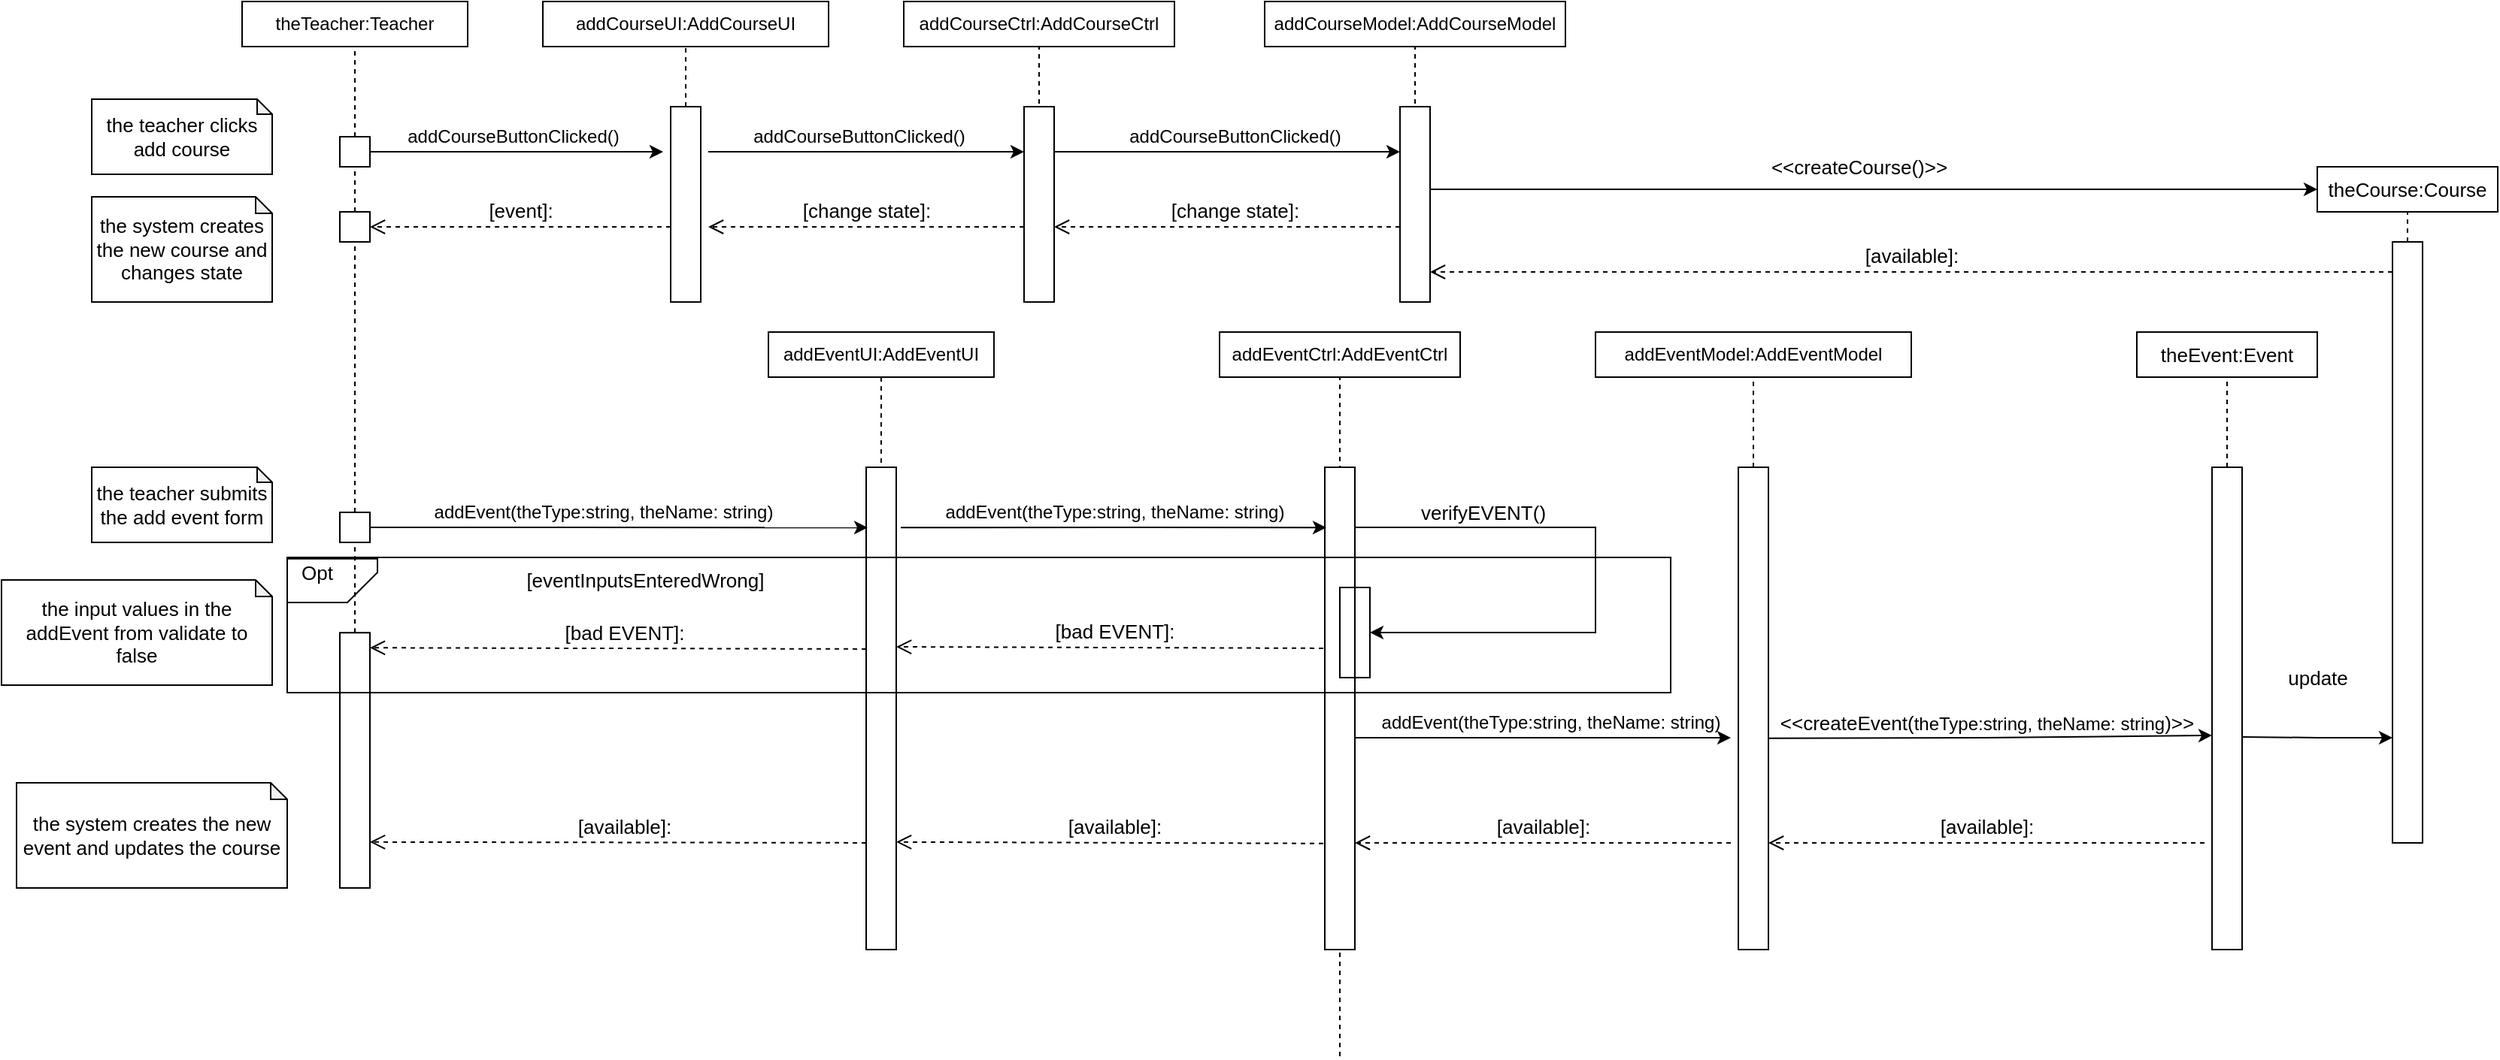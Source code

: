 <mxfile version="16.5.4" type="github">
  <diagram id="kgpKYQtTHZ0yAKxKKP6v" name="Page-1">
    <mxGraphModel dx="1796" dy="511" grid="1" gridSize="10" guides="1" tooltips="1" connect="1" arrows="1" fold="1" page="1" pageScale="1" pageWidth="850" pageHeight="1100" math="0" shadow="0">
      <root>
        <mxCell id="0" />
        <mxCell id="1" parent="0" />
        <mxCell id="Bq1i4UpmWdYSBmSz_STu-2" value="theTeacher:Teacher" style="rounded=0;whiteSpace=wrap;html=1;" vertex="1" parent="1">
          <mxGeometry x="60" y="80" width="150" height="30" as="geometry" />
        </mxCell>
        <mxCell id="Bq1i4UpmWdYSBmSz_STu-3" value="addCourseUI:AddCourseUI" style="rounded=0;whiteSpace=wrap;html=1;" vertex="1" parent="1">
          <mxGeometry x="260" y="80" width="190" height="30" as="geometry" />
        </mxCell>
        <mxCell id="Bq1i4UpmWdYSBmSz_STu-4" value="addCourseCtrl:AddCourseCtrl" style="rounded=0;whiteSpace=wrap;html=1;" vertex="1" parent="1">
          <mxGeometry x="500" y="80" width="180" height="30" as="geometry" />
        </mxCell>
        <mxCell id="Bq1i4UpmWdYSBmSz_STu-5" value="addCourseModel:AddCourseModel" style="rounded=0;whiteSpace=wrap;html=1;" vertex="1" parent="1">
          <mxGeometry x="740" y="80" width="200" height="30" as="geometry" />
        </mxCell>
        <mxCell id="Bq1i4UpmWdYSBmSz_STu-6" value="addEventUI:AddEventUI" style="rounded=0;whiteSpace=wrap;html=1;" vertex="1" parent="1">
          <mxGeometry x="410" y="300" width="150" height="30" as="geometry" />
        </mxCell>
        <mxCell id="Bq1i4UpmWdYSBmSz_STu-7" value="addEventModel:AddEventModel" style="rounded=0;whiteSpace=wrap;html=1;" vertex="1" parent="1">
          <mxGeometry x="960" y="300" width="210" height="30" as="geometry" />
        </mxCell>
        <mxCell id="Bq1i4UpmWdYSBmSz_STu-8" value="addEventCtrl:AddEventCtrl" style="rounded=0;whiteSpace=wrap;html=1;" vertex="1" parent="1">
          <mxGeometry x="710" y="300" width="160" height="30" as="geometry" />
        </mxCell>
        <mxCell id="Bq1i4UpmWdYSBmSz_STu-9" value="" style="endArrow=none;dashed=1;html=1;rounded=0;entryX=0.5;entryY=1;entryDx=0;entryDy=0;startArrow=none;" edge="1" parent="1" source="Bq1i4UpmWdYSBmSz_STu-10" target="Bq1i4UpmWdYSBmSz_STu-2">
          <mxGeometry width="50" height="50" relative="1" as="geometry">
            <mxPoint x="135" y="480" as="sourcePoint" />
            <mxPoint x="360" y="240" as="targetPoint" />
          </mxGeometry>
        </mxCell>
        <mxCell id="Bq1i4UpmWdYSBmSz_STu-11" value="" style="endArrow=none;dashed=1;html=1;rounded=0;entryX=0.5;entryY=1;entryDx=0;entryDy=0;startArrow=none;" edge="1" parent="1" source="Bq1i4UpmWdYSBmSz_STu-14" target="Bq1i4UpmWdYSBmSz_STu-3">
          <mxGeometry width="50" height="50" relative="1" as="geometry">
            <mxPoint x="355" y="480" as="sourcePoint" />
            <mxPoint x="360" y="240" as="targetPoint" />
          </mxGeometry>
        </mxCell>
        <mxCell id="Bq1i4UpmWdYSBmSz_STu-14" value="" style="rounded=0;whiteSpace=wrap;html=1;" vertex="1" parent="1">
          <mxGeometry x="345" y="150" width="20" height="130" as="geometry" />
        </mxCell>
        <mxCell id="Bq1i4UpmWdYSBmSz_STu-17" value="" style="endArrow=none;dashed=1;html=1;rounded=0;entryX=0.5;entryY=1;entryDx=0;entryDy=0;exitX=0.5;exitY=1;exitDx=0;exitDy=0;" edge="1" parent="1" source="Bq1i4UpmWdYSBmSz_STu-18" target="Bq1i4UpmWdYSBmSz_STu-4">
          <mxGeometry width="50" height="50" relative="1" as="geometry">
            <mxPoint x="590" y="300" as="sourcePoint" />
            <mxPoint x="360" y="240" as="targetPoint" />
          </mxGeometry>
        </mxCell>
        <mxCell id="Bq1i4UpmWdYSBmSz_STu-18" value="" style="rounded=0;whiteSpace=wrap;html=1;" vertex="1" parent="1">
          <mxGeometry x="580" y="150" width="20" height="130" as="geometry" />
        </mxCell>
        <mxCell id="Bq1i4UpmWdYSBmSz_STu-10" value="" style="whiteSpace=wrap;html=1;aspect=fixed;" vertex="1" parent="1">
          <mxGeometry x="125" y="170" width="20" height="20" as="geometry" />
        </mxCell>
        <mxCell id="Bq1i4UpmWdYSBmSz_STu-19" value="" style="endArrow=none;dashed=1;html=1;rounded=0;entryX=0.5;entryY=1;entryDx=0;entryDy=0;startArrow=none;" edge="1" parent="1" source="Bq1i4UpmWdYSBmSz_STu-52" target="Bq1i4UpmWdYSBmSz_STu-10">
          <mxGeometry width="50" height="50" relative="1" as="geometry">
            <mxPoint x="135" y="480" as="sourcePoint" />
            <mxPoint x="135" y="110" as="targetPoint" />
          </mxGeometry>
        </mxCell>
        <mxCell id="Bq1i4UpmWdYSBmSz_STu-21" value="" style="group" vertex="1" connectable="0" parent="1">
          <mxGeometry x="160" y="160" width="160" height="20" as="geometry" />
        </mxCell>
        <mxCell id="Bq1i4UpmWdYSBmSz_STu-12" value="" style="endArrow=classic;html=1;rounded=0;exitX=1;exitY=0.5;exitDx=0;exitDy=0;" edge="1" parent="Bq1i4UpmWdYSBmSz_STu-21" source="Bq1i4UpmWdYSBmSz_STu-10">
          <mxGeometry width="50" height="50" relative="1" as="geometry">
            <mxPoint x="150" y="130" as="sourcePoint" />
            <mxPoint x="180" y="20" as="targetPoint" />
          </mxGeometry>
        </mxCell>
        <mxCell id="Bq1i4UpmWdYSBmSz_STu-16" value="addCourseButtonClicked()" style="text;html=1;align=center;verticalAlign=middle;resizable=0;points=[];autosize=1;strokeColor=none;fillColor=none;" vertex="1" parent="Bq1i4UpmWdYSBmSz_STu-21">
          <mxGeometry width="160" height="20" as="geometry" />
        </mxCell>
        <mxCell id="Bq1i4UpmWdYSBmSz_STu-23" value="" style="endArrow=classic;html=1;rounded=0;" edge="1" parent="1">
          <mxGeometry width="50" height="50" relative="1" as="geometry">
            <mxPoint x="370" y="180" as="sourcePoint" />
            <mxPoint x="580" y="180" as="targetPoint" />
            <Array as="points" />
          </mxGeometry>
        </mxCell>
        <mxCell id="Bq1i4UpmWdYSBmSz_STu-24" value="addCourseButtonClicked()" style="text;html=1;align=center;verticalAlign=middle;resizable=0;points=[];autosize=1;strokeColor=none;fillColor=none;" vertex="1" parent="1">
          <mxGeometry x="390" y="160" width="160" height="20" as="geometry" />
        </mxCell>
        <mxCell id="Bq1i4UpmWdYSBmSz_STu-27" value="" style="endArrow=none;dashed=1;html=1;rounded=0;entryX=0.5;entryY=1;entryDx=0;entryDy=0;exitX=0.5;exitY=1;exitDx=0;exitDy=0;" edge="1" parent="1" source="Bq1i4UpmWdYSBmSz_STu-28" target="Bq1i4UpmWdYSBmSz_STu-5">
          <mxGeometry width="50" height="50" relative="1" as="geometry">
            <mxPoint x="840" y="370" as="sourcePoint" />
            <mxPoint x="800" y="240" as="targetPoint" />
          </mxGeometry>
        </mxCell>
        <mxCell id="Bq1i4UpmWdYSBmSz_STu-28" value="" style="rounded=0;whiteSpace=wrap;html=1;" vertex="1" parent="1">
          <mxGeometry x="830" y="150" width="20" height="130" as="geometry" />
        </mxCell>
        <mxCell id="Bq1i4UpmWdYSBmSz_STu-29" value="" style="endArrow=classic;html=1;rounded=0;" edge="1" parent="1">
          <mxGeometry width="50" height="50" relative="1" as="geometry">
            <mxPoint x="600" y="180" as="sourcePoint" />
            <mxPoint x="830" y="180" as="targetPoint" />
            <Array as="points" />
          </mxGeometry>
        </mxCell>
        <mxCell id="Bq1i4UpmWdYSBmSz_STu-30" value="addCourseButtonClicked()" style="text;html=1;align=center;verticalAlign=middle;resizable=0;points=[];autosize=1;strokeColor=none;fillColor=none;" vertex="1" parent="1">
          <mxGeometry x="640" y="160" width="160" height="20" as="geometry" />
        </mxCell>
        <mxCell id="Bq1i4UpmWdYSBmSz_STu-33" value="&lt;font style=&quot;font-size: 13px&quot;&gt;[change state]:&lt;/font&gt;" style="html=1;verticalAlign=bottom;endArrow=open;dashed=1;endSize=8;rounded=0;" edge="1" parent="1">
          <mxGeometry x="-0.043" relative="1" as="geometry">
            <mxPoint x="830" y="230" as="sourcePoint" />
            <mxPoint x="600" y="230" as="targetPoint" />
            <Array as="points">
              <mxPoint x="730" y="230" />
            </Array>
            <mxPoint as="offset" />
          </mxGeometry>
        </mxCell>
        <mxCell id="Bq1i4UpmWdYSBmSz_STu-34" value="&lt;font style=&quot;font-size: 13px&quot;&gt;[change state]:&lt;/font&gt;" style="html=1;verticalAlign=bottom;endArrow=open;dashed=1;endSize=8;rounded=0;" edge="1" parent="1">
          <mxGeometry relative="1" as="geometry">
            <mxPoint x="580" y="230" as="sourcePoint" />
            <mxPoint x="370" y="230" as="targetPoint" />
            <Array as="points">
              <mxPoint x="470" y="230" />
            </Array>
          </mxGeometry>
        </mxCell>
        <mxCell id="Bq1i4UpmWdYSBmSz_STu-44" value="theCourse:Course" style="rounded=0;whiteSpace=wrap;html=1;fontSize=13;" vertex="1" parent="1">
          <mxGeometry x="1440" y="190" width="120" height="30" as="geometry" />
        </mxCell>
        <mxCell id="Bq1i4UpmWdYSBmSz_STu-45" value="" style="endArrow=classic;html=1;rounded=0;fontSize=13;entryX=0;entryY=0.5;entryDx=0;entryDy=0;" edge="1" parent="1" target="Bq1i4UpmWdYSBmSz_STu-44">
          <mxGeometry width="50" height="50" relative="1" as="geometry">
            <mxPoint x="850" y="205" as="sourcePoint" />
            <mxPoint x="840" y="240" as="targetPoint" />
          </mxGeometry>
        </mxCell>
        <mxCell id="Bq1i4UpmWdYSBmSz_STu-46" value="&lt;font style=&quot;font-size: 13px&quot;&gt;&amp;lt;&amp;lt;createCourse()&amp;gt;&amp;gt;&lt;/font&gt;" style="text;html=1;align=center;verticalAlign=middle;resizable=0;points=[];autosize=1;strokeColor=none;fillColor=none;fontSize=13;" vertex="1" parent="1">
          <mxGeometry x="1070" y="180" width="130" height="20" as="geometry" />
        </mxCell>
        <mxCell id="Bq1i4UpmWdYSBmSz_STu-47" value="" style="endArrow=none;dashed=1;html=1;rounded=0;fontSize=14;entryX=0.5;entryY=1;entryDx=0;entryDy=0;startArrow=none;" edge="1" parent="1" source="Bq1i4UpmWdYSBmSz_STu-48" target="Bq1i4UpmWdYSBmSz_STu-44">
          <mxGeometry width="50" height="50" relative="1" as="geometry">
            <mxPoint x="1040" y="510" as="sourcePoint" />
            <mxPoint x="840" y="240" as="targetPoint" />
          </mxGeometry>
        </mxCell>
        <mxCell id="Bq1i4UpmWdYSBmSz_STu-48" value="" style="rounded=0;whiteSpace=wrap;html=1;fontSize=14;" vertex="1" parent="1">
          <mxGeometry x="1490" y="240" width="20" height="400" as="geometry" />
        </mxCell>
        <mxCell id="Bq1i4UpmWdYSBmSz_STu-49" value="" style="endArrow=none;dashed=1;html=1;rounded=0;fontSize=14;entryX=0.5;entryY=1;entryDx=0;entryDy=0;exitX=0.5;exitY=1;exitDx=0;exitDy=0;" edge="1" parent="1" source="Bq1i4UpmWdYSBmSz_STu-48" target="Bq1i4UpmWdYSBmSz_STu-48">
          <mxGeometry width="50" height="50" relative="1" as="geometry">
            <mxPoint x="1040" y="510" as="sourcePoint" />
            <mxPoint x="1040" y="220" as="targetPoint" />
          </mxGeometry>
        </mxCell>
        <mxCell id="Bq1i4UpmWdYSBmSz_STu-50" value="&lt;span style=&quot;font-size: 13px&quot;&gt;[available]:&lt;/span&gt;" style="html=1;verticalAlign=bottom;endArrow=open;dashed=1;endSize=8;rounded=0;exitX=0;exitY=0.05;exitDx=0;exitDy=0;exitPerimeter=0;" edge="1" parent="1" source="Bq1i4UpmWdYSBmSz_STu-48">
          <mxGeometry relative="1" as="geometry">
            <mxPoint x="1030" y="260" as="sourcePoint" />
            <mxPoint x="850" y="260" as="targetPoint" />
            <Array as="points">
              <mxPoint x="920" y="260" />
            </Array>
          </mxGeometry>
        </mxCell>
        <mxCell id="Bq1i4UpmWdYSBmSz_STu-51" value="&lt;font style=&quot;font-size: 13px&quot;&gt;[event]:&lt;/font&gt;" style="html=1;verticalAlign=bottom;endArrow=open;dashed=1;endSize=8;rounded=0;entryX=1;entryY=0.5;entryDx=0;entryDy=0;" edge="1" parent="1" target="Bq1i4UpmWdYSBmSz_STu-52">
          <mxGeometry relative="1" as="geometry">
            <mxPoint x="345" y="230" as="sourcePoint" />
            <mxPoint x="135" y="230" as="targetPoint" />
            <Array as="points">
              <mxPoint x="235" y="230" />
            </Array>
          </mxGeometry>
        </mxCell>
        <mxCell id="Bq1i4UpmWdYSBmSz_STu-52" value="" style="whiteSpace=wrap;html=1;aspect=fixed;" vertex="1" parent="1">
          <mxGeometry x="125" y="220" width="20" height="20" as="geometry" />
        </mxCell>
        <mxCell id="Bq1i4UpmWdYSBmSz_STu-53" value="" style="endArrow=none;dashed=1;html=1;rounded=0;entryX=0.5;entryY=1;entryDx=0;entryDy=0;startArrow=none;" edge="1" parent="1" source="Bq1i4UpmWdYSBmSz_STu-54" target="Bq1i4UpmWdYSBmSz_STu-52">
          <mxGeometry width="50" height="50" relative="1" as="geometry">
            <mxPoint x="135" y="480" as="sourcePoint" />
            <mxPoint x="135" y="190" as="targetPoint" />
          </mxGeometry>
        </mxCell>
        <mxCell id="Bq1i4UpmWdYSBmSz_STu-54" value="" style="whiteSpace=wrap;html=1;aspect=fixed;" vertex="1" parent="1">
          <mxGeometry x="125" y="420" width="20" height="20" as="geometry" />
        </mxCell>
        <mxCell id="Bq1i4UpmWdYSBmSz_STu-55" value="" style="endArrow=none;dashed=1;html=1;rounded=0;entryX=0.5;entryY=1;entryDx=0;entryDy=0;startArrow=none;exitX=0.5;exitY=0;exitDx=0;exitDy=0;" edge="1" parent="1" source="Bq1i4UpmWdYSBmSz_STu-108" target="Bq1i4UpmWdYSBmSz_STu-54">
          <mxGeometry width="50" height="50" relative="1" as="geometry">
            <mxPoint x="135" y="500.12" as="sourcePoint" />
            <mxPoint x="135" y="240" as="targetPoint" />
          </mxGeometry>
        </mxCell>
        <mxCell id="Bq1i4UpmWdYSBmSz_STu-56" value="" style="group" vertex="1" connectable="0" parent="1">
          <mxGeometry x="170" y="390" width="160" height="20" as="geometry" />
        </mxCell>
        <mxCell id="Bq1i4UpmWdYSBmSz_STu-58" value="addEvent(theType:string, theName: string)" style="text;html=1;align=center;verticalAlign=middle;resizable=0;points=[];autosize=1;strokeColor=none;fillColor=none;" vertex="1" parent="1">
          <mxGeometry x="180" y="410" width="240" height="20" as="geometry" />
        </mxCell>
        <mxCell id="Bq1i4UpmWdYSBmSz_STu-59" value="" style="endArrow=none;dashed=1;html=1;rounded=0;fontSize=13;exitX=0.5;exitY=1;exitDx=0;exitDy=0;" edge="1" parent="1" source="Bq1i4UpmWdYSBmSz_STu-6" target="Bq1i4UpmWdYSBmSz_STu-60">
          <mxGeometry width="50" height="50" relative="1" as="geometry">
            <mxPoint x="470" y="370" as="sourcePoint" />
            <mxPoint x="485" y="681" as="targetPoint" />
          </mxGeometry>
        </mxCell>
        <mxCell id="Bq1i4UpmWdYSBmSz_STu-60" value="" style="rounded=0;whiteSpace=wrap;html=1;fontSize=13;" vertex="1" parent="1">
          <mxGeometry x="475" y="390" width="20" height="321" as="geometry" />
        </mxCell>
        <mxCell id="Bq1i4UpmWdYSBmSz_STu-57" value="" style="endArrow=classic;html=1;rounded=0;exitX=1;exitY=0.5;exitDx=0;exitDy=0;entryX=0.05;entryY=0.125;entryDx=0;entryDy=0;entryPerimeter=0;" edge="1" parent="1" source="Bq1i4UpmWdYSBmSz_STu-54" target="Bq1i4UpmWdYSBmSz_STu-60">
          <mxGeometry width="50" height="50" relative="1" as="geometry">
            <mxPoint x="320" y="520" as="sourcePoint" />
            <mxPoint x="470" y="430" as="targetPoint" />
          </mxGeometry>
        </mxCell>
        <mxCell id="Bq1i4UpmWdYSBmSz_STu-61" value="" style="endArrow=none;dashed=1;html=1;rounded=0;fontSize=13;entryX=0.5;entryY=1;entryDx=0;entryDy=0;" edge="1" parent="1" target="Bq1i4UpmWdYSBmSz_STu-8">
          <mxGeometry width="50" height="50" relative="1" as="geometry">
            <mxPoint x="790" y="782" as="sourcePoint" />
            <mxPoint x="610" y="420" as="targetPoint" />
          </mxGeometry>
        </mxCell>
        <mxCell id="Bq1i4UpmWdYSBmSz_STu-62" value="" style="rounded=0;whiteSpace=wrap;html=1;fontSize=13;" vertex="1" parent="1">
          <mxGeometry x="780" y="390" width="20" height="321" as="geometry" />
        </mxCell>
        <mxCell id="Bq1i4UpmWdYSBmSz_STu-63" value="addEvent(theType:string, theName: string)" style="text;html=1;align=center;verticalAlign=middle;resizable=0;points=[];autosize=1;strokeColor=none;fillColor=none;" vertex="1" parent="1">
          <mxGeometry x="520" y="410" width="240" height="20" as="geometry" />
        </mxCell>
        <mxCell id="Bq1i4UpmWdYSBmSz_STu-65" value="" style="endArrow=classic;html=1;rounded=0;entryX=0.05;entryY=0.125;entryDx=0;entryDy=0;entryPerimeter=0;exitX=1.15;exitY=0.125;exitDx=0;exitDy=0;exitPerimeter=0;" edge="1" parent="1" source="Bq1i4UpmWdYSBmSz_STu-60">
          <mxGeometry width="50" height="50" relative="1" as="geometry">
            <mxPoint x="500" y="430" as="sourcePoint" />
            <mxPoint x="781" y="430.125" as="targetPoint" />
            <Array as="points">
              <mxPoint x="640" y="430" />
            </Array>
          </mxGeometry>
        </mxCell>
        <mxCell id="Bq1i4UpmWdYSBmSz_STu-66" value="" style="rounded=0;whiteSpace=wrap;html=1;fontSize=13;" vertex="1" parent="1">
          <mxGeometry x="1055" y="390" width="20" height="321" as="geometry" />
        </mxCell>
        <mxCell id="Bq1i4UpmWdYSBmSz_STu-68" value="addEvent(theType:string, theName: string)" style="text;html=1;align=center;verticalAlign=middle;resizable=0;points=[];autosize=1;strokeColor=none;fillColor=none;" vertex="1" parent="1">
          <mxGeometry x="810" y="550" width="240" height="20" as="geometry" />
        </mxCell>
        <mxCell id="Bq1i4UpmWdYSBmSz_STu-69" value="" style="endArrow=classic;html=1;rounded=0;fontSize=13;" edge="1" parent="1">
          <mxGeometry width="50" height="50" relative="1" as="geometry">
            <mxPoint x="800" y="570" as="sourcePoint" />
            <mxPoint x="1050" y="570" as="targetPoint" />
            <Array as="points" />
          </mxGeometry>
        </mxCell>
        <mxCell id="Bq1i4UpmWdYSBmSz_STu-70" value="" style="endArrow=none;dashed=1;html=1;rounded=0;fontSize=13;entryX=0.5;entryY=1;entryDx=0;entryDy=0;exitX=0.5;exitY=0;exitDx=0;exitDy=0;" edge="1" parent="1" source="Bq1i4UpmWdYSBmSz_STu-66" target="Bq1i4UpmWdYSBmSz_STu-7">
          <mxGeometry width="50" height="50" relative="1" as="geometry">
            <mxPoint x="920" y="550" as="sourcePoint" />
            <mxPoint x="970" y="500" as="targetPoint" />
          </mxGeometry>
        </mxCell>
        <mxCell id="Bq1i4UpmWdYSBmSz_STu-71" value="theEvent:Event" style="rounded=0;whiteSpace=wrap;html=1;fontSize=13;" vertex="1" parent="1">
          <mxGeometry x="1320" y="300" width="120" height="30" as="geometry" />
        </mxCell>
        <mxCell id="Bq1i4UpmWdYSBmSz_STu-73" value="" style="rounded=0;whiteSpace=wrap;html=1;fontSize=13;" vertex="1" parent="1">
          <mxGeometry x="1370" y="390" width="20" height="321" as="geometry" />
        </mxCell>
        <mxCell id="Bq1i4UpmWdYSBmSz_STu-74" value="" style="endArrow=none;dashed=1;html=1;rounded=0;fontSize=13;entryX=0.5;entryY=1;entryDx=0;entryDy=0;exitX=0.5;exitY=0;exitDx=0;exitDy=0;" edge="1" parent="1" source="Bq1i4UpmWdYSBmSz_STu-73" target="Bq1i4UpmWdYSBmSz_STu-71">
          <mxGeometry width="50" height="50" relative="1" as="geometry">
            <mxPoint x="1070" y="430" as="sourcePoint" />
            <mxPoint x="1120" y="380" as="targetPoint" />
          </mxGeometry>
        </mxCell>
        <mxCell id="Bq1i4UpmWdYSBmSz_STu-75" value="&lt;font style=&quot;font-size: 13px&quot;&gt;&amp;lt;&amp;lt;createEvent(&lt;span style=&quot;font-size: 12px&quot;&gt;theType:string, theName: string&lt;/span&gt;)&amp;gt;&amp;gt;&lt;/font&gt;" style="text;html=1;align=center;verticalAlign=middle;resizable=0;points=[];autosize=1;strokeColor=none;fillColor=none;fontSize=13;" vertex="1" parent="1">
          <mxGeometry x="1075" y="550" width="290" height="20" as="geometry" />
        </mxCell>
        <mxCell id="Bq1i4UpmWdYSBmSz_STu-76" value="" style="endArrow=classic;html=1;rounded=0;fontSize=13;entryX=0;entryY=0.556;entryDx=0;entryDy=0;entryPerimeter=0;exitX=1;exitY=0.562;exitDx=0;exitDy=0;exitPerimeter=0;" edge="1" parent="1" source="Bq1i4UpmWdYSBmSz_STu-66" target="Bq1i4UpmWdYSBmSz_STu-73">
          <mxGeometry width="50" height="50" relative="1" as="geometry">
            <mxPoint x="1185" y="429" as="sourcePoint" />
            <mxPoint x="1370" y="429.125" as="targetPoint" />
            <Array as="points">
              <mxPoint x="1220" y="570" />
            </Array>
          </mxGeometry>
        </mxCell>
        <mxCell id="Bq1i4UpmWdYSBmSz_STu-78" value="the teacher clicks add course" style="shape=note;whiteSpace=wrap;html=1;backgroundOutline=1;darkOpacity=0.05;fontSize=13;size=10;" vertex="1" parent="1">
          <mxGeometry x="-40" y="145" width="120" height="50" as="geometry" />
        </mxCell>
        <mxCell id="Bq1i4UpmWdYSBmSz_STu-79" value="the system creates the new course and changes state" style="shape=note;whiteSpace=wrap;html=1;backgroundOutline=1;darkOpacity=0.05;fontSize=13;size=11;" vertex="1" parent="1">
          <mxGeometry x="-40" y="210" width="120" height="70" as="geometry" />
        </mxCell>
        <mxCell id="Bq1i4UpmWdYSBmSz_STu-80" value="the teacher submits the add event form" style="shape=note;whiteSpace=wrap;html=1;backgroundOutline=1;darkOpacity=0.05;fontSize=13;size=10;" vertex="1" parent="1">
          <mxGeometry x="-40" y="390" width="120" height="50" as="geometry" />
        </mxCell>
        <mxCell id="Bq1i4UpmWdYSBmSz_STu-81" value="" style="endArrow=classic;html=1;rounded=0;fontSize=13;exitX=1;exitY=0.559;exitDx=0;exitDy=0;exitPerimeter=0;" edge="1" parent="1" source="Bq1i4UpmWdYSBmSz_STu-73">
          <mxGeometry width="50" height="50" relative="1" as="geometry">
            <mxPoint x="1390" y="430" as="sourcePoint" />
            <mxPoint x="1490" y="570" as="targetPoint" />
            <Array as="points">
              <mxPoint x="1440" y="570" />
            </Array>
          </mxGeometry>
        </mxCell>
        <mxCell id="Bq1i4UpmWdYSBmSz_STu-82" value="update" style="text;html=1;align=center;verticalAlign=middle;resizable=0;points=[];autosize=1;strokeColor=none;fillColor=none;fontSize=13;" vertex="1" parent="1">
          <mxGeometry x="1410" y="520.12" width="60" height="20" as="geometry" />
        </mxCell>
        <mxCell id="Bq1i4UpmWdYSBmSz_STu-83" value="&lt;span style=&quot;font-size: 13px&quot;&gt;[available]:&lt;/span&gt;" style="html=1;verticalAlign=bottom;endArrow=open;dashed=1;endSize=8;rounded=0;exitX=0;exitY=0.077;exitDx=0;exitDy=0;exitPerimeter=0;" edge="1" parent="1">
          <mxGeometry relative="1" as="geometry">
            <mxPoint x="1365" y="640.02" as="sourcePoint" />
            <mxPoint x="1075" y="640" as="targetPoint" />
            <Array as="points" />
          </mxGeometry>
        </mxCell>
        <mxCell id="Bq1i4UpmWdYSBmSz_STu-84" value="&lt;span style=&quot;font-size: 13px&quot;&gt;[available]:&lt;/span&gt;" style="html=1;verticalAlign=bottom;endArrow=open;dashed=1;endSize=8;rounded=0;" edge="1" parent="1">
          <mxGeometry relative="1" as="geometry">
            <mxPoint x="1050" y="640" as="sourcePoint" />
            <mxPoint x="800" y="640" as="targetPoint" />
            <Array as="points" />
          </mxGeometry>
        </mxCell>
        <mxCell id="Bq1i4UpmWdYSBmSz_STu-85" value="&lt;span style=&quot;font-size: 13px&quot;&gt;[available]:&lt;/span&gt;" style="html=1;verticalAlign=bottom;endArrow=open;dashed=1;endSize=8;rounded=0;entryX=1;entryY=0.777;entryDx=0;entryDy=0;entryPerimeter=0;exitX=-0.05;exitY=0.78;exitDx=0;exitDy=0;exitPerimeter=0;" edge="1" parent="1" source="Bq1i4UpmWdYSBmSz_STu-62" target="Bq1i4UpmWdYSBmSz_STu-60">
          <mxGeometry x="-0.021" relative="1" as="geometry">
            <mxPoint x="780" y="510" as="sourcePoint" />
            <mxPoint x="530" y="510" as="targetPoint" />
            <Array as="points" />
            <mxPoint as="offset" />
          </mxGeometry>
        </mxCell>
        <mxCell id="Bq1i4UpmWdYSBmSz_STu-86" value="the system creates the new event and updates the course" style="shape=note;whiteSpace=wrap;html=1;backgroundOutline=1;darkOpacity=0.05;fontSize=13;size=11;" vertex="1" parent="1">
          <mxGeometry x="-90" y="600" width="180" height="70" as="geometry" />
        </mxCell>
        <mxCell id="Bq1i4UpmWdYSBmSz_STu-91" value="" style="rounded=0;whiteSpace=wrap;html=1;fontSize=13;fillColor=none;" vertex="1" parent="1">
          <mxGeometry x="90" y="450" width="920" height="90" as="geometry" />
        </mxCell>
        <mxCell id="Bq1i4UpmWdYSBmSz_STu-95" value="" style="verticalLabelPosition=bottom;verticalAlign=top;html=1;shape=card;whiteSpace=wrap;size=20;arcSize=12;fontSize=13;fillColor=none;rotation=-180;" vertex="1" parent="1">
          <mxGeometry x="90" y="450.88" width="60" height="29.12" as="geometry" />
        </mxCell>
        <mxCell id="Bq1i4UpmWdYSBmSz_STu-100" value="" style="edgeStyle=segmentEdgeStyle;endArrow=classic;html=1;rounded=0;fontSize=13;entryX=1;entryY=0.5;entryDx=0;entryDy=0;" edge="1" parent="1" target="Bq1i4UpmWdYSBmSz_STu-101">
          <mxGeometry width="50" height="50" relative="1" as="geometry">
            <mxPoint x="800" y="430" as="sourcePoint" />
            <mxPoint x="800" y="500" as="targetPoint" />
            <Array as="points">
              <mxPoint x="960" y="430" />
              <mxPoint x="960" y="500" />
            </Array>
          </mxGeometry>
        </mxCell>
        <mxCell id="Bq1i4UpmWdYSBmSz_STu-101" value="" style="rounded=0;whiteSpace=wrap;html=1;fontSize=13;fillColor=none;" vertex="1" parent="1">
          <mxGeometry x="790" y="470" width="20" height="60" as="geometry" />
        </mxCell>
        <mxCell id="Bq1i4UpmWdYSBmSz_STu-102" value="verifyEVENT()" style="text;html=1;align=center;verticalAlign=middle;resizable=0;points=[];autosize=1;strokeColor=none;fillColor=none;fontSize=13;" vertex="1" parent="1">
          <mxGeometry x="835" y="410" width="100" height="20" as="geometry" />
        </mxCell>
        <mxCell id="Bq1i4UpmWdYSBmSz_STu-103" value="&lt;span style=&quot;font-size: 13px&quot;&gt;[bad EVENT]:&lt;/span&gt;" style="html=1;verticalAlign=bottom;endArrow=open;dashed=1;endSize=8;rounded=0;entryX=1;entryY=0.5;entryDx=0;entryDy=0;exitX=-0.05;exitY=0.78;exitDx=0;exitDy=0;exitPerimeter=0;" edge="1" parent="1">
          <mxGeometry x="-0.021" relative="1" as="geometry">
            <mxPoint x="475" y="510.96" as="sourcePoint" />
            <mxPoint x="145" y="510.12" as="targetPoint" />
            <Array as="points" />
            <mxPoint as="offset" />
          </mxGeometry>
        </mxCell>
        <mxCell id="Bq1i4UpmWdYSBmSz_STu-104" value="&lt;span style=&quot;font-size: 13px&quot;&gt;[bad EVENT]:&lt;/span&gt;" style="html=1;verticalAlign=bottom;endArrow=open;dashed=1;endSize=8;rounded=0;entryX=1;entryY=0.777;entryDx=0;entryDy=0;entryPerimeter=0;exitX=-0.05;exitY=0.78;exitDx=0;exitDy=0;exitPerimeter=0;" edge="1" parent="1">
          <mxGeometry x="-0.021" relative="1" as="geometry">
            <mxPoint x="779" y="510.46" as="sourcePoint" />
            <mxPoint x="495" y="509.497" as="targetPoint" />
            <Array as="points" />
            <mxPoint as="offset" />
          </mxGeometry>
        </mxCell>
        <mxCell id="Bq1i4UpmWdYSBmSz_STu-107" value="Opt" style="text;html=1;strokeColor=none;fillColor=none;align=center;verticalAlign=middle;whiteSpace=wrap;rounded=0;fontSize=13;" vertex="1" parent="1">
          <mxGeometry x="80" y="445" width="60" height="30" as="geometry" />
        </mxCell>
        <mxCell id="Bq1i4UpmWdYSBmSz_STu-108" value="" style="rounded=0;whiteSpace=wrap;html=1;fontSize=13;fillColor=none;" vertex="1" parent="1">
          <mxGeometry x="125" y="500.12" width="20" height="169.88" as="geometry" />
        </mxCell>
        <mxCell id="Bq1i4UpmWdYSBmSz_STu-110" value="[eventInputsEnteredWrong]&amp;nbsp;" style="text;html=1;strokeColor=none;fillColor=none;align=center;verticalAlign=middle;whiteSpace=wrap;rounded=0;fontSize=13;" vertex="1" parent="1">
          <mxGeometry x="300" y="450" width="60" height="30" as="geometry" />
        </mxCell>
        <mxCell id="Bq1i4UpmWdYSBmSz_STu-111" value="&lt;span style=&quot;font-size: 13px&quot;&gt;[available]:&lt;/span&gt;" style="html=1;verticalAlign=bottom;endArrow=open;dashed=1;endSize=8;rounded=0;entryX=1;entryY=0.82;entryDx=0;entryDy=0;entryPerimeter=0;exitX=-0.05;exitY=0.78;exitDx=0;exitDy=0;exitPerimeter=0;" edge="1" parent="1" target="Bq1i4UpmWdYSBmSz_STu-108">
          <mxGeometry x="-0.021" relative="1" as="geometry">
            <mxPoint x="475" y="639.96" as="sourcePoint" />
            <mxPoint x="191" y="638.997" as="targetPoint" />
            <Array as="points" />
            <mxPoint as="offset" />
          </mxGeometry>
        </mxCell>
        <mxCell id="Bq1i4UpmWdYSBmSz_STu-113" value="the input values in the addEvent from validate to false" style="shape=note;whiteSpace=wrap;html=1;backgroundOutline=1;darkOpacity=0.05;fontSize=13;size=11;" vertex="1" parent="1">
          <mxGeometry x="-100" y="465" width="180" height="70" as="geometry" />
        </mxCell>
      </root>
    </mxGraphModel>
  </diagram>
</mxfile>
